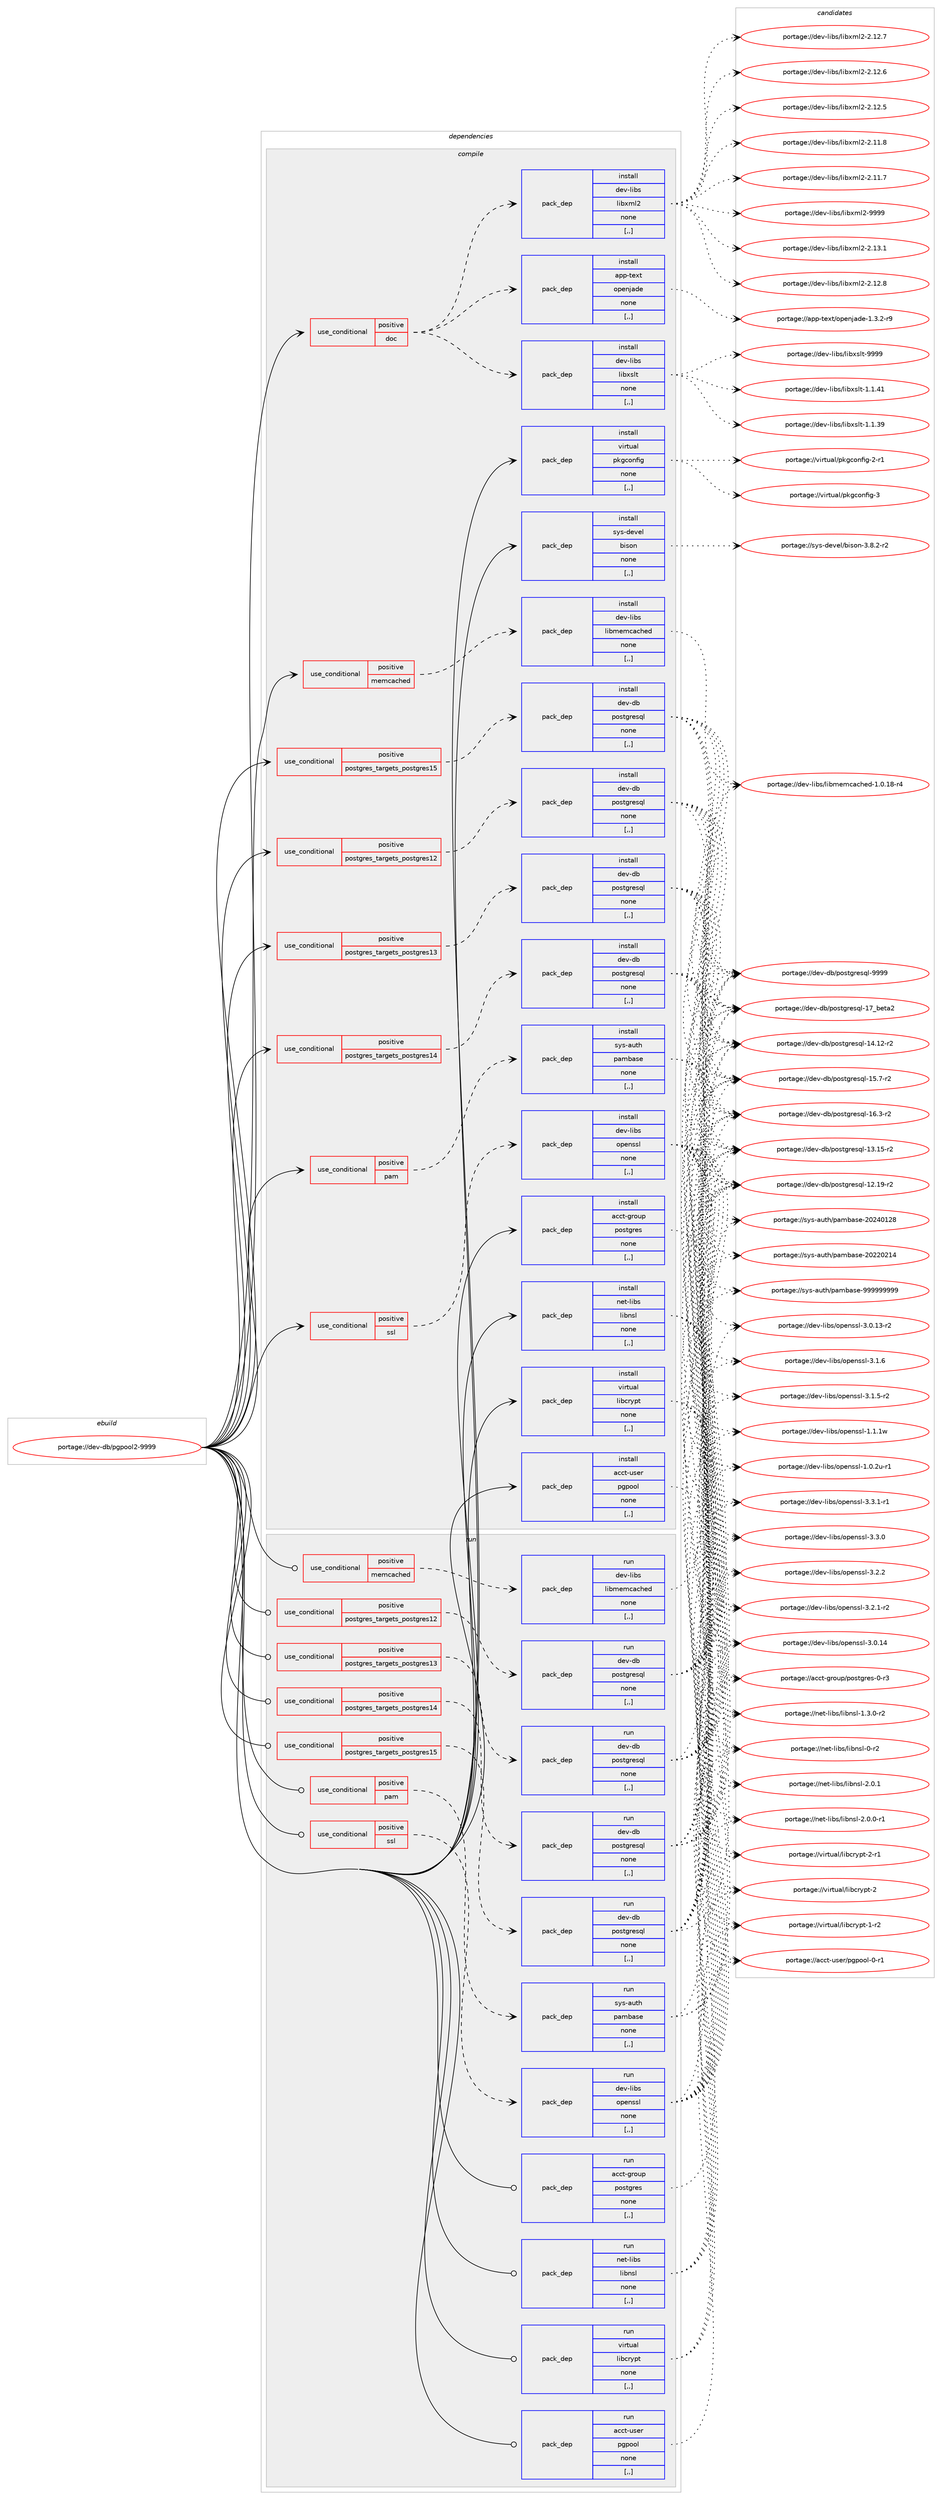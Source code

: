 digraph prolog {

# *************
# Graph options
# *************

newrank=true;
concentrate=true;
compound=true;
graph [rankdir=LR,fontname=Helvetica,fontsize=10,ranksep=1.5];#, ranksep=2.5, nodesep=0.2];
edge  [arrowhead=vee];
node  [fontname=Helvetica,fontsize=10];

# **********
# The ebuild
# **********

subgraph cluster_leftcol {
color=gray;
label=<<i>ebuild</i>>;
id [label="portage://dev-db/pgpool2-9999", color=red, width=4, href="../dev-db/pgpool2-9999.svg"];
}

# ****************
# The dependencies
# ****************

subgraph cluster_midcol {
color=gray;
label=<<i>dependencies</i>>;
subgraph cluster_compile {
fillcolor="#eeeeee";
style=filled;
label=<<i>compile</i>>;
subgraph cond18081 {
dependency69418 [label=<<TABLE BORDER="0" CELLBORDER="1" CELLSPACING="0" CELLPADDING="4"><TR><TD ROWSPAN="3" CELLPADDING="10">use_conditional</TD></TR><TR><TD>positive</TD></TR><TR><TD>doc</TD></TR></TABLE>>, shape=none, color=red];
subgraph pack50389 {
dependency69419 [label=<<TABLE BORDER="0" CELLBORDER="1" CELLSPACING="0" CELLPADDING="4" WIDTH="220"><TR><TD ROWSPAN="6" CELLPADDING="30">pack_dep</TD></TR><TR><TD WIDTH="110">install</TD></TR><TR><TD>app-text</TD></TR><TR><TD>openjade</TD></TR><TR><TD>none</TD></TR><TR><TD>[,,]</TD></TR></TABLE>>, shape=none, color=blue];
}
dependency69418:e -> dependency69419:w [weight=20,style="dashed",arrowhead="vee"];
subgraph pack50390 {
dependency69420 [label=<<TABLE BORDER="0" CELLBORDER="1" CELLSPACING="0" CELLPADDING="4" WIDTH="220"><TR><TD ROWSPAN="6" CELLPADDING="30">pack_dep</TD></TR><TR><TD WIDTH="110">install</TD></TR><TR><TD>dev-libs</TD></TR><TR><TD>libxml2</TD></TR><TR><TD>none</TD></TR><TR><TD>[,,]</TD></TR></TABLE>>, shape=none, color=blue];
}
dependency69418:e -> dependency69420:w [weight=20,style="dashed",arrowhead="vee"];
subgraph pack50391 {
dependency69421 [label=<<TABLE BORDER="0" CELLBORDER="1" CELLSPACING="0" CELLPADDING="4" WIDTH="220"><TR><TD ROWSPAN="6" CELLPADDING="30">pack_dep</TD></TR><TR><TD WIDTH="110">install</TD></TR><TR><TD>dev-libs</TD></TR><TR><TD>libxslt</TD></TR><TR><TD>none</TD></TR><TR><TD>[,,]</TD></TR></TABLE>>, shape=none, color=blue];
}
dependency69418:e -> dependency69421:w [weight=20,style="dashed",arrowhead="vee"];
}
id:e -> dependency69418:w [weight=20,style="solid",arrowhead="vee"];
subgraph cond18082 {
dependency69422 [label=<<TABLE BORDER="0" CELLBORDER="1" CELLSPACING="0" CELLPADDING="4"><TR><TD ROWSPAN="3" CELLPADDING="10">use_conditional</TD></TR><TR><TD>positive</TD></TR><TR><TD>memcached</TD></TR></TABLE>>, shape=none, color=red];
subgraph pack50392 {
dependency69423 [label=<<TABLE BORDER="0" CELLBORDER="1" CELLSPACING="0" CELLPADDING="4" WIDTH="220"><TR><TD ROWSPAN="6" CELLPADDING="30">pack_dep</TD></TR><TR><TD WIDTH="110">install</TD></TR><TR><TD>dev-libs</TD></TR><TR><TD>libmemcached</TD></TR><TR><TD>none</TD></TR><TR><TD>[,,]</TD></TR></TABLE>>, shape=none, color=blue];
}
dependency69422:e -> dependency69423:w [weight=20,style="dashed",arrowhead="vee"];
}
id:e -> dependency69422:w [weight=20,style="solid",arrowhead="vee"];
subgraph cond18083 {
dependency69424 [label=<<TABLE BORDER="0" CELLBORDER="1" CELLSPACING="0" CELLPADDING="4"><TR><TD ROWSPAN="3" CELLPADDING="10">use_conditional</TD></TR><TR><TD>positive</TD></TR><TR><TD>pam</TD></TR></TABLE>>, shape=none, color=red];
subgraph pack50393 {
dependency69425 [label=<<TABLE BORDER="0" CELLBORDER="1" CELLSPACING="0" CELLPADDING="4" WIDTH="220"><TR><TD ROWSPAN="6" CELLPADDING="30">pack_dep</TD></TR><TR><TD WIDTH="110">install</TD></TR><TR><TD>sys-auth</TD></TR><TR><TD>pambase</TD></TR><TR><TD>none</TD></TR><TR><TD>[,,]</TD></TR></TABLE>>, shape=none, color=blue];
}
dependency69424:e -> dependency69425:w [weight=20,style="dashed",arrowhead="vee"];
}
id:e -> dependency69424:w [weight=20,style="solid",arrowhead="vee"];
subgraph cond18084 {
dependency69426 [label=<<TABLE BORDER="0" CELLBORDER="1" CELLSPACING="0" CELLPADDING="4"><TR><TD ROWSPAN="3" CELLPADDING="10">use_conditional</TD></TR><TR><TD>positive</TD></TR><TR><TD>postgres_targets_postgres12</TD></TR></TABLE>>, shape=none, color=red];
subgraph pack50394 {
dependency69427 [label=<<TABLE BORDER="0" CELLBORDER="1" CELLSPACING="0" CELLPADDING="4" WIDTH="220"><TR><TD ROWSPAN="6" CELLPADDING="30">pack_dep</TD></TR><TR><TD WIDTH="110">install</TD></TR><TR><TD>dev-db</TD></TR><TR><TD>postgresql</TD></TR><TR><TD>none</TD></TR><TR><TD>[,,]</TD></TR></TABLE>>, shape=none, color=blue];
}
dependency69426:e -> dependency69427:w [weight=20,style="dashed",arrowhead="vee"];
}
id:e -> dependency69426:w [weight=20,style="solid",arrowhead="vee"];
subgraph cond18085 {
dependency69428 [label=<<TABLE BORDER="0" CELLBORDER="1" CELLSPACING="0" CELLPADDING="4"><TR><TD ROWSPAN="3" CELLPADDING="10">use_conditional</TD></TR><TR><TD>positive</TD></TR><TR><TD>postgres_targets_postgres13</TD></TR></TABLE>>, shape=none, color=red];
subgraph pack50395 {
dependency69429 [label=<<TABLE BORDER="0" CELLBORDER="1" CELLSPACING="0" CELLPADDING="4" WIDTH="220"><TR><TD ROWSPAN="6" CELLPADDING="30">pack_dep</TD></TR><TR><TD WIDTH="110">install</TD></TR><TR><TD>dev-db</TD></TR><TR><TD>postgresql</TD></TR><TR><TD>none</TD></TR><TR><TD>[,,]</TD></TR></TABLE>>, shape=none, color=blue];
}
dependency69428:e -> dependency69429:w [weight=20,style="dashed",arrowhead="vee"];
}
id:e -> dependency69428:w [weight=20,style="solid",arrowhead="vee"];
subgraph cond18086 {
dependency69430 [label=<<TABLE BORDER="0" CELLBORDER="1" CELLSPACING="0" CELLPADDING="4"><TR><TD ROWSPAN="3" CELLPADDING="10">use_conditional</TD></TR><TR><TD>positive</TD></TR><TR><TD>postgres_targets_postgres14</TD></TR></TABLE>>, shape=none, color=red];
subgraph pack50396 {
dependency69431 [label=<<TABLE BORDER="0" CELLBORDER="1" CELLSPACING="0" CELLPADDING="4" WIDTH="220"><TR><TD ROWSPAN="6" CELLPADDING="30">pack_dep</TD></TR><TR><TD WIDTH="110">install</TD></TR><TR><TD>dev-db</TD></TR><TR><TD>postgresql</TD></TR><TR><TD>none</TD></TR><TR><TD>[,,]</TD></TR></TABLE>>, shape=none, color=blue];
}
dependency69430:e -> dependency69431:w [weight=20,style="dashed",arrowhead="vee"];
}
id:e -> dependency69430:w [weight=20,style="solid",arrowhead="vee"];
subgraph cond18087 {
dependency69432 [label=<<TABLE BORDER="0" CELLBORDER="1" CELLSPACING="0" CELLPADDING="4"><TR><TD ROWSPAN="3" CELLPADDING="10">use_conditional</TD></TR><TR><TD>positive</TD></TR><TR><TD>postgres_targets_postgres15</TD></TR></TABLE>>, shape=none, color=red];
subgraph pack50397 {
dependency69433 [label=<<TABLE BORDER="0" CELLBORDER="1" CELLSPACING="0" CELLPADDING="4" WIDTH="220"><TR><TD ROWSPAN="6" CELLPADDING="30">pack_dep</TD></TR><TR><TD WIDTH="110">install</TD></TR><TR><TD>dev-db</TD></TR><TR><TD>postgresql</TD></TR><TR><TD>none</TD></TR><TR><TD>[,,]</TD></TR></TABLE>>, shape=none, color=blue];
}
dependency69432:e -> dependency69433:w [weight=20,style="dashed",arrowhead="vee"];
}
id:e -> dependency69432:w [weight=20,style="solid",arrowhead="vee"];
subgraph cond18088 {
dependency69434 [label=<<TABLE BORDER="0" CELLBORDER="1" CELLSPACING="0" CELLPADDING="4"><TR><TD ROWSPAN="3" CELLPADDING="10">use_conditional</TD></TR><TR><TD>positive</TD></TR><TR><TD>ssl</TD></TR></TABLE>>, shape=none, color=red];
subgraph pack50398 {
dependency69435 [label=<<TABLE BORDER="0" CELLBORDER="1" CELLSPACING="0" CELLPADDING="4" WIDTH="220"><TR><TD ROWSPAN="6" CELLPADDING="30">pack_dep</TD></TR><TR><TD WIDTH="110">install</TD></TR><TR><TD>dev-libs</TD></TR><TR><TD>openssl</TD></TR><TR><TD>none</TD></TR><TR><TD>[,,]</TD></TR></TABLE>>, shape=none, color=blue];
}
dependency69434:e -> dependency69435:w [weight=20,style="dashed",arrowhead="vee"];
}
id:e -> dependency69434:w [weight=20,style="solid",arrowhead="vee"];
subgraph pack50399 {
dependency69436 [label=<<TABLE BORDER="0" CELLBORDER="1" CELLSPACING="0" CELLPADDING="4" WIDTH="220"><TR><TD ROWSPAN="6" CELLPADDING="30">pack_dep</TD></TR><TR><TD WIDTH="110">install</TD></TR><TR><TD>acct-group</TD></TR><TR><TD>postgres</TD></TR><TR><TD>none</TD></TR><TR><TD>[,,]</TD></TR></TABLE>>, shape=none, color=blue];
}
id:e -> dependency69436:w [weight=20,style="solid",arrowhead="vee"];
subgraph pack50400 {
dependency69437 [label=<<TABLE BORDER="0" CELLBORDER="1" CELLSPACING="0" CELLPADDING="4" WIDTH="220"><TR><TD ROWSPAN="6" CELLPADDING="30">pack_dep</TD></TR><TR><TD WIDTH="110">install</TD></TR><TR><TD>acct-user</TD></TR><TR><TD>pgpool</TD></TR><TR><TD>none</TD></TR><TR><TD>[,,]</TD></TR></TABLE>>, shape=none, color=blue];
}
id:e -> dependency69437:w [weight=20,style="solid",arrowhead="vee"];
subgraph pack50401 {
dependency69438 [label=<<TABLE BORDER="0" CELLBORDER="1" CELLSPACING="0" CELLPADDING="4" WIDTH="220"><TR><TD ROWSPAN="6" CELLPADDING="30">pack_dep</TD></TR><TR><TD WIDTH="110">install</TD></TR><TR><TD>net-libs</TD></TR><TR><TD>libnsl</TD></TR><TR><TD>none</TD></TR><TR><TD>[,,]</TD></TR></TABLE>>, shape=none, color=blue];
}
id:e -> dependency69438:w [weight=20,style="solid",arrowhead="vee"];
subgraph pack50402 {
dependency69439 [label=<<TABLE BORDER="0" CELLBORDER="1" CELLSPACING="0" CELLPADDING="4" WIDTH="220"><TR><TD ROWSPAN="6" CELLPADDING="30">pack_dep</TD></TR><TR><TD WIDTH="110">install</TD></TR><TR><TD>sys-devel</TD></TR><TR><TD>bison</TD></TR><TR><TD>none</TD></TR><TR><TD>[,,]</TD></TR></TABLE>>, shape=none, color=blue];
}
id:e -> dependency69439:w [weight=20,style="solid",arrowhead="vee"];
subgraph pack50403 {
dependency69440 [label=<<TABLE BORDER="0" CELLBORDER="1" CELLSPACING="0" CELLPADDING="4" WIDTH="220"><TR><TD ROWSPAN="6" CELLPADDING="30">pack_dep</TD></TR><TR><TD WIDTH="110">install</TD></TR><TR><TD>virtual</TD></TR><TR><TD>libcrypt</TD></TR><TR><TD>none</TD></TR><TR><TD>[,,]</TD></TR></TABLE>>, shape=none, color=blue];
}
id:e -> dependency69440:w [weight=20,style="solid",arrowhead="vee"];
subgraph pack50404 {
dependency69441 [label=<<TABLE BORDER="0" CELLBORDER="1" CELLSPACING="0" CELLPADDING="4" WIDTH="220"><TR><TD ROWSPAN="6" CELLPADDING="30">pack_dep</TD></TR><TR><TD WIDTH="110">install</TD></TR><TR><TD>virtual</TD></TR><TR><TD>pkgconfig</TD></TR><TR><TD>none</TD></TR><TR><TD>[,,]</TD></TR></TABLE>>, shape=none, color=blue];
}
id:e -> dependency69441:w [weight=20,style="solid",arrowhead="vee"];
}
subgraph cluster_compileandrun {
fillcolor="#eeeeee";
style=filled;
label=<<i>compile and run</i>>;
}
subgraph cluster_run {
fillcolor="#eeeeee";
style=filled;
label=<<i>run</i>>;
subgraph cond18089 {
dependency69442 [label=<<TABLE BORDER="0" CELLBORDER="1" CELLSPACING="0" CELLPADDING="4"><TR><TD ROWSPAN="3" CELLPADDING="10">use_conditional</TD></TR><TR><TD>positive</TD></TR><TR><TD>memcached</TD></TR></TABLE>>, shape=none, color=red];
subgraph pack50405 {
dependency69443 [label=<<TABLE BORDER="0" CELLBORDER="1" CELLSPACING="0" CELLPADDING="4" WIDTH="220"><TR><TD ROWSPAN="6" CELLPADDING="30">pack_dep</TD></TR><TR><TD WIDTH="110">run</TD></TR><TR><TD>dev-libs</TD></TR><TR><TD>libmemcached</TD></TR><TR><TD>none</TD></TR><TR><TD>[,,]</TD></TR></TABLE>>, shape=none, color=blue];
}
dependency69442:e -> dependency69443:w [weight=20,style="dashed",arrowhead="vee"];
}
id:e -> dependency69442:w [weight=20,style="solid",arrowhead="odot"];
subgraph cond18090 {
dependency69444 [label=<<TABLE BORDER="0" CELLBORDER="1" CELLSPACING="0" CELLPADDING="4"><TR><TD ROWSPAN="3" CELLPADDING="10">use_conditional</TD></TR><TR><TD>positive</TD></TR><TR><TD>pam</TD></TR></TABLE>>, shape=none, color=red];
subgraph pack50406 {
dependency69445 [label=<<TABLE BORDER="0" CELLBORDER="1" CELLSPACING="0" CELLPADDING="4" WIDTH="220"><TR><TD ROWSPAN="6" CELLPADDING="30">pack_dep</TD></TR><TR><TD WIDTH="110">run</TD></TR><TR><TD>sys-auth</TD></TR><TR><TD>pambase</TD></TR><TR><TD>none</TD></TR><TR><TD>[,,]</TD></TR></TABLE>>, shape=none, color=blue];
}
dependency69444:e -> dependency69445:w [weight=20,style="dashed",arrowhead="vee"];
}
id:e -> dependency69444:w [weight=20,style="solid",arrowhead="odot"];
subgraph cond18091 {
dependency69446 [label=<<TABLE BORDER="0" CELLBORDER="1" CELLSPACING="0" CELLPADDING="4"><TR><TD ROWSPAN="3" CELLPADDING="10">use_conditional</TD></TR><TR><TD>positive</TD></TR><TR><TD>postgres_targets_postgres12</TD></TR></TABLE>>, shape=none, color=red];
subgraph pack50407 {
dependency69447 [label=<<TABLE BORDER="0" CELLBORDER="1" CELLSPACING="0" CELLPADDING="4" WIDTH="220"><TR><TD ROWSPAN="6" CELLPADDING="30">pack_dep</TD></TR><TR><TD WIDTH="110">run</TD></TR><TR><TD>dev-db</TD></TR><TR><TD>postgresql</TD></TR><TR><TD>none</TD></TR><TR><TD>[,,]</TD></TR></TABLE>>, shape=none, color=blue];
}
dependency69446:e -> dependency69447:w [weight=20,style="dashed",arrowhead="vee"];
}
id:e -> dependency69446:w [weight=20,style="solid",arrowhead="odot"];
subgraph cond18092 {
dependency69448 [label=<<TABLE BORDER="0" CELLBORDER="1" CELLSPACING="0" CELLPADDING="4"><TR><TD ROWSPAN="3" CELLPADDING="10">use_conditional</TD></TR><TR><TD>positive</TD></TR><TR><TD>postgres_targets_postgres13</TD></TR></TABLE>>, shape=none, color=red];
subgraph pack50408 {
dependency69449 [label=<<TABLE BORDER="0" CELLBORDER="1" CELLSPACING="0" CELLPADDING="4" WIDTH="220"><TR><TD ROWSPAN="6" CELLPADDING="30">pack_dep</TD></TR><TR><TD WIDTH="110">run</TD></TR><TR><TD>dev-db</TD></TR><TR><TD>postgresql</TD></TR><TR><TD>none</TD></TR><TR><TD>[,,]</TD></TR></TABLE>>, shape=none, color=blue];
}
dependency69448:e -> dependency69449:w [weight=20,style="dashed",arrowhead="vee"];
}
id:e -> dependency69448:w [weight=20,style="solid",arrowhead="odot"];
subgraph cond18093 {
dependency69450 [label=<<TABLE BORDER="0" CELLBORDER="1" CELLSPACING="0" CELLPADDING="4"><TR><TD ROWSPAN="3" CELLPADDING="10">use_conditional</TD></TR><TR><TD>positive</TD></TR><TR><TD>postgres_targets_postgres14</TD></TR></TABLE>>, shape=none, color=red];
subgraph pack50409 {
dependency69451 [label=<<TABLE BORDER="0" CELLBORDER="1" CELLSPACING="0" CELLPADDING="4" WIDTH="220"><TR><TD ROWSPAN="6" CELLPADDING="30">pack_dep</TD></TR><TR><TD WIDTH="110">run</TD></TR><TR><TD>dev-db</TD></TR><TR><TD>postgresql</TD></TR><TR><TD>none</TD></TR><TR><TD>[,,]</TD></TR></TABLE>>, shape=none, color=blue];
}
dependency69450:e -> dependency69451:w [weight=20,style="dashed",arrowhead="vee"];
}
id:e -> dependency69450:w [weight=20,style="solid",arrowhead="odot"];
subgraph cond18094 {
dependency69452 [label=<<TABLE BORDER="0" CELLBORDER="1" CELLSPACING="0" CELLPADDING="4"><TR><TD ROWSPAN="3" CELLPADDING="10">use_conditional</TD></TR><TR><TD>positive</TD></TR><TR><TD>postgres_targets_postgres15</TD></TR></TABLE>>, shape=none, color=red];
subgraph pack50410 {
dependency69453 [label=<<TABLE BORDER="0" CELLBORDER="1" CELLSPACING="0" CELLPADDING="4" WIDTH="220"><TR><TD ROWSPAN="6" CELLPADDING="30">pack_dep</TD></TR><TR><TD WIDTH="110">run</TD></TR><TR><TD>dev-db</TD></TR><TR><TD>postgresql</TD></TR><TR><TD>none</TD></TR><TR><TD>[,,]</TD></TR></TABLE>>, shape=none, color=blue];
}
dependency69452:e -> dependency69453:w [weight=20,style="dashed",arrowhead="vee"];
}
id:e -> dependency69452:w [weight=20,style="solid",arrowhead="odot"];
subgraph cond18095 {
dependency69454 [label=<<TABLE BORDER="0" CELLBORDER="1" CELLSPACING="0" CELLPADDING="4"><TR><TD ROWSPAN="3" CELLPADDING="10">use_conditional</TD></TR><TR><TD>positive</TD></TR><TR><TD>ssl</TD></TR></TABLE>>, shape=none, color=red];
subgraph pack50411 {
dependency69455 [label=<<TABLE BORDER="0" CELLBORDER="1" CELLSPACING="0" CELLPADDING="4" WIDTH="220"><TR><TD ROWSPAN="6" CELLPADDING="30">pack_dep</TD></TR><TR><TD WIDTH="110">run</TD></TR><TR><TD>dev-libs</TD></TR><TR><TD>openssl</TD></TR><TR><TD>none</TD></TR><TR><TD>[,,]</TD></TR></TABLE>>, shape=none, color=blue];
}
dependency69454:e -> dependency69455:w [weight=20,style="dashed",arrowhead="vee"];
}
id:e -> dependency69454:w [weight=20,style="solid",arrowhead="odot"];
subgraph pack50412 {
dependency69456 [label=<<TABLE BORDER="0" CELLBORDER="1" CELLSPACING="0" CELLPADDING="4" WIDTH="220"><TR><TD ROWSPAN="6" CELLPADDING="30">pack_dep</TD></TR><TR><TD WIDTH="110">run</TD></TR><TR><TD>acct-group</TD></TR><TR><TD>postgres</TD></TR><TR><TD>none</TD></TR><TR><TD>[,,]</TD></TR></TABLE>>, shape=none, color=blue];
}
id:e -> dependency69456:w [weight=20,style="solid",arrowhead="odot"];
subgraph pack50413 {
dependency69457 [label=<<TABLE BORDER="0" CELLBORDER="1" CELLSPACING="0" CELLPADDING="4" WIDTH="220"><TR><TD ROWSPAN="6" CELLPADDING="30">pack_dep</TD></TR><TR><TD WIDTH="110">run</TD></TR><TR><TD>acct-user</TD></TR><TR><TD>pgpool</TD></TR><TR><TD>none</TD></TR><TR><TD>[,,]</TD></TR></TABLE>>, shape=none, color=blue];
}
id:e -> dependency69457:w [weight=20,style="solid",arrowhead="odot"];
subgraph pack50414 {
dependency69458 [label=<<TABLE BORDER="0" CELLBORDER="1" CELLSPACING="0" CELLPADDING="4" WIDTH="220"><TR><TD ROWSPAN="6" CELLPADDING="30">pack_dep</TD></TR><TR><TD WIDTH="110">run</TD></TR><TR><TD>net-libs</TD></TR><TR><TD>libnsl</TD></TR><TR><TD>none</TD></TR><TR><TD>[,,]</TD></TR></TABLE>>, shape=none, color=blue];
}
id:e -> dependency69458:w [weight=20,style="solid",arrowhead="odot"];
subgraph pack50415 {
dependency69459 [label=<<TABLE BORDER="0" CELLBORDER="1" CELLSPACING="0" CELLPADDING="4" WIDTH="220"><TR><TD ROWSPAN="6" CELLPADDING="30">pack_dep</TD></TR><TR><TD WIDTH="110">run</TD></TR><TR><TD>virtual</TD></TR><TR><TD>libcrypt</TD></TR><TR><TD>none</TD></TR><TR><TD>[,,]</TD></TR></TABLE>>, shape=none, color=blue];
}
id:e -> dependency69459:w [weight=20,style="solid",arrowhead="odot"];
}
}

# **************
# The candidates
# **************

subgraph cluster_choices {
rank=same;
color=gray;
label=<<i>candidates</i>>;

subgraph choice50389 {
color=black;
nodesep=1;
choice971121124511610112011647111112101110106971001014549465146504511457 [label="portage://app-text/openjade-1.3.2-r9", color=red, width=4,href="../app-text/openjade-1.3.2-r9.svg"];
dependency69419:e -> choice971121124511610112011647111112101110106971001014549465146504511457:w [style=dotted,weight="100"];
}
subgraph choice50390 {
color=black;
nodesep=1;
choice10010111845108105981154710810598120109108504557575757 [label="portage://dev-libs/libxml2-9999", color=red, width=4,href="../dev-libs/libxml2-9999.svg"];
choice100101118451081059811547108105981201091085045504649514649 [label="portage://dev-libs/libxml2-2.13.1", color=red, width=4,href="../dev-libs/libxml2-2.13.1.svg"];
choice100101118451081059811547108105981201091085045504649504656 [label="portage://dev-libs/libxml2-2.12.8", color=red, width=4,href="../dev-libs/libxml2-2.12.8.svg"];
choice100101118451081059811547108105981201091085045504649504655 [label="portage://dev-libs/libxml2-2.12.7", color=red, width=4,href="../dev-libs/libxml2-2.12.7.svg"];
choice100101118451081059811547108105981201091085045504649504654 [label="portage://dev-libs/libxml2-2.12.6", color=red, width=4,href="../dev-libs/libxml2-2.12.6.svg"];
choice100101118451081059811547108105981201091085045504649504653 [label="portage://dev-libs/libxml2-2.12.5", color=red, width=4,href="../dev-libs/libxml2-2.12.5.svg"];
choice100101118451081059811547108105981201091085045504649494656 [label="portage://dev-libs/libxml2-2.11.8", color=red, width=4,href="../dev-libs/libxml2-2.11.8.svg"];
choice100101118451081059811547108105981201091085045504649494655 [label="portage://dev-libs/libxml2-2.11.7", color=red, width=4,href="../dev-libs/libxml2-2.11.7.svg"];
dependency69420:e -> choice10010111845108105981154710810598120109108504557575757:w [style=dotted,weight="100"];
dependency69420:e -> choice100101118451081059811547108105981201091085045504649514649:w [style=dotted,weight="100"];
dependency69420:e -> choice100101118451081059811547108105981201091085045504649504656:w [style=dotted,weight="100"];
dependency69420:e -> choice100101118451081059811547108105981201091085045504649504655:w [style=dotted,weight="100"];
dependency69420:e -> choice100101118451081059811547108105981201091085045504649504654:w [style=dotted,weight="100"];
dependency69420:e -> choice100101118451081059811547108105981201091085045504649504653:w [style=dotted,weight="100"];
dependency69420:e -> choice100101118451081059811547108105981201091085045504649494656:w [style=dotted,weight="100"];
dependency69420:e -> choice100101118451081059811547108105981201091085045504649494655:w [style=dotted,weight="100"];
}
subgraph choice50391 {
color=black;
nodesep=1;
choice100101118451081059811547108105981201151081164557575757 [label="portage://dev-libs/libxslt-9999", color=red, width=4,href="../dev-libs/libxslt-9999.svg"];
choice1001011184510810598115471081059812011510811645494649465249 [label="portage://dev-libs/libxslt-1.1.41", color=red, width=4,href="../dev-libs/libxslt-1.1.41.svg"];
choice1001011184510810598115471081059812011510811645494649465157 [label="portage://dev-libs/libxslt-1.1.39", color=red, width=4,href="../dev-libs/libxslt-1.1.39.svg"];
dependency69421:e -> choice100101118451081059811547108105981201151081164557575757:w [style=dotted,weight="100"];
dependency69421:e -> choice1001011184510810598115471081059812011510811645494649465249:w [style=dotted,weight="100"];
dependency69421:e -> choice1001011184510810598115471081059812011510811645494649465157:w [style=dotted,weight="100"];
}
subgraph choice50392 {
color=black;
nodesep=1;
choice10010111845108105981154710810598109101109999799104101100454946484649564511452 [label="portage://dev-libs/libmemcached-1.0.18-r4", color=red, width=4,href="../dev-libs/libmemcached-1.0.18-r4.svg"];
dependency69423:e -> choice10010111845108105981154710810598109101109999799104101100454946484649564511452:w [style=dotted,weight="100"];
}
subgraph choice50393 {
color=black;
nodesep=1;
choice11512111545971171161044711297109989711510145575757575757575757 [label="portage://sys-auth/pambase-999999999", color=red, width=4,href="../sys-auth/pambase-999999999.svg"];
choice115121115459711711610447112971099897115101455048505248495056 [label="portage://sys-auth/pambase-20240128", color=red, width=4,href="../sys-auth/pambase-20240128.svg"];
choice115121115459711711610447112971099897115101455048505048504952 [label="portage://sys-auth/pambase-20220214", color=red, width=4,href="../sys-auth/pambase-20220214.svg"];
dependency69425:e -> choice11512111545971171161044711297109989711510145575757575757575757:w [style=dotted,weight="100"];
dependency69425:e -> choice115121115459711711610447112971099897115101455048505248495056:w [style=dotted,weight="100"];
dependency69425:e -> choice115121115459711711610447112971099897115101455048505048504952:w [style=dotted,weight="100"];
}
subgraph choice50394 {
color=black;
nodesep=1;
choice1001011184510098471121111151161031141011151131084557575757 [label="portage://dev-db/postgresql-9999", color=red, width=4,href="../dev-db/postgresql-9999.svg"];
choice10010111845100984711211111511610311410111511310845495595981011169750 [label="portage://dev-db/postgresql-17_beta2", color=red, width=4,href="../dev-db/postgresql-17_beta2.svg"];
choice10010111845100984711211111511610311410111511310845495446514511450 [label="portage://dev-db/postgresql-16.3-r2", color=red, width=4,href="../dev-db/postgresql-16.3-r2.svg"];
choice10010111845100984711211111511610311410111511310845495346554511450 [label="portage://dev-db/postgresql-15.7-r2", color=red, width=4,href="../dev-db/postgresql-15.7-r2.svg"];
choice1001011184510098471121111151161031141011151131084549524649504511450 [label="portage://dev-db/postgresql-14.12-r2", color=red, width=4,href="../dev-db/postgresql-14.12-r2.svg"];
choice1001011184510098471121111151161031141011151131084549514649534511450 [label="portage://dev-db/postgresql-13.15-r2", color=red, width=4,href="../dev-db/postgresql-13.15-r2.svg"];
choice1001011184510098471121111151161031141011151131084549504649574511450 [label="portage://dev-db/postgresql-12.19-r2", color=red, width=4,href="../dev-db/postgresql-12.19-r2.svg"];
dependency69427:e -> choice1001011184510098471121111151161031141011151131084557575757:w [style=dotted,weight="100"];
dependency69427:e -> choice10010111845100984711211111511610311410111511310845495595981011169750:w [style=dotted,weight="100"];
dependency69427:e -> choice10010111845100984711211111511610311410111511310845495446514511450:w [style=dotted,weight="100"];
dependency69427:e -> choice10010111845100984711211111511610311410111511310845495346554511450:w [style=dotted,weight="100"];
dependency69427:e -> choice1001011184510098471121111151161031141011151131084549524649504511450:w [style=dotted,weight="100"];
dependency69427:e -> choice1001011184510098471121111151161031141011151131084549514649534511450:w [style=dotted,weight="100"];
dependency69427:e -> choice1001011184510098471121111151161031141011151131084549504649574511450:w [style=dotted,weight="100"];
}
subgraph choice50395 {
color=black;
nodesep=1;
choice1001011184510098471121111151161031141011151131084557575757 [label="portage://dev-db/postgresql-9999", color=red, width=4,href="../dev-db/postgresql-9999.svg"];
choice10010111845100984711211111511610311410111511310845495595981011169750 [label="portage://dev-db/postgresql-17_beta2", color=red, width=4,href="../dev-db/postgresql-17_beta2.svg"];
choice10010111845100984711211111511610311410111511310845495446514511450 [label="portage://dev-db/postgresql-16.3-r2", color=red, width=4,href="../dev-db/postgresql-16.3-r2.svg"];
choice10010111845100984711211111511610311410111511310845495346554511450 [label="portage://dev-db/postgresql-15.7-r2", color=red, width=4,href="../dev-db/postgresql-15.7-r2.svg"];
choice1001011184510098471121111151161031141011151131084549524649504511450 [label="portage://dev-db/postgresql-14.12-r2", color=red, width=4,href="../dev-db/postgresql-14.12-r2.svg"];
choice1001011184510098471121111151161031141011151131084549514649534511450 [label="portage://dev-db/postgresql-13.15-r2", color=red, width=4,href="../dev-db/postgresql-13.15-r2.svg"];
choice1001011184510098471121111151161031141011151131084549504649574511450 [label="portage://dev-db/postgresql-12.19-r2", color=red, width=4,href="../dev-db/postgresql-12.19-r2.svg"];
dependency69429:e -> choice1001011184510098471121111151161031141011151131084557575757:w [style=dotted,weight="100"];
dependency69429:e -> choice10010111845100984711211111511610311410111511310845495595981011169750:w [style=dotted,weight="100"];
dependency69429:e -> choice10010111845100984711211111511610311410111511310845495446514511450:w [style=dotted,weight="100"];
dependency69429:e -> choice10010111845100984711211111511610311410111511310845495346554511450:w [style=dotted,weight="100"];
dependency69429:e -> choice1001011184510098471121111151161031141011151131084549524649504511450:w [style=dotted,weight="100"];
dependency69429:e -> choice1001011184510098471121111151161031141011151131084549514649534511450:w [style=dotted,weight="100"];
dependency69429:e -> choice1001011184510098471121111151161031141011151131084549504649574511450:w [style=dotted,weight="100"];
}
subgraph choice50396 {
color=black;
nodesep=1;
choice1001011184510098471121111151161031141011151131084557575757 [label="portage://dev-db/postgresql-9999", color=red, width=4,href="../dev-db/postgresql-9999.svg"];
choice10010111845100984711211111511610311410111511310845495595981011169750 [label="portage://dev-db/postgresql-17_beta2", color=red, width=4,href="../dev-db/postgresql-17_beta2.svg"];
choice10010111845100984711211111511610311410111511310845495446514511450 [label="portage://dev-db/postgresql-16.3-r2", color=red, width=4,href="../dev-db/postgresql-16.3-r2.svg"];
choice10010111845100984711211111511610311410111511310845495346554511450 [label="portage://dev-db/postgresql-15.7-r2", color=red, width=4,href="../dev-db/postgresql-15.7-r2.svg"];
choice1001011184510098471121111151161031141011151131084549524649504511450 [label="portage://dev-db/postgresql-14.12-r2", color=red, width=4,href="../dev-db/postgresql-14.12-r2.svg"];
choice1001011184510098471121111151161031141011151131084549514649534511450 [label="portage://dev-db/postgresql-13.15-r2", color=red, width=4,href="../dev-db/postgresql-13.15-r2.svg"];
choice1001011184510098471121111151161031141011151131084549504649574511450 [label="portage://dev-db/postgresql-12.19-r2", color=red, width=4,href="../dev-db/postgresql-12.19-r2.svg"];
dependency69431:e -> choice1001011184510098471121111151161031141011151131084557575757:w [style=dotted,weight="100"];
dependency69431:e -> choice10010111845100984711211111511610311410111511310845495595981011169750:w [style=dotted,weight="100"];
dependency69431:e -> choice10010111845100984711211111511610311410111511310845495446514511450:w [style=dotted,weight="100"];
dependency69431:e -> choice10010111845100984711211111511610311410111511310845495346554511450:w [style=dotted,weight="100"];
dependency69431:e -> choice1001011184510098471121111151161031141011151131084549524649504511450:w [style=dotted,weight="100"];
dependency69431:e -> choice1001011184510098471121111151161031141011151131084549514649534511450:w [style=dotted,weight="100"];
dependency69431:e -> choice1001011184510098471121111151161031141011151131084549504649574511450:w [style=dotted,weight="100"];
}
subgraph choice50397 {
color=black;
nodesep=1;
choice1001011184510098471121111151161031141011151131084557575757 [label="portage://dev-db/postgresql-9999", color=red, width=4,href="../dev-db/postgresql-9999.svg"];
choice10010111845100984711211111511610311410111511310845495595981011169750 [label="portage://dev-db/postgresql-17_beta2", color=red, width=4,href="../dev-db/postgresql-17_beta2.svg"];
choice10010111845100984711211111511610311410111511310845495446514511450 [label="portage://dev-db/postgresql-16.3-r2", color=red, width=4,href="../dev-db/postgresql-16.3-r2.svg"];
choice10010111845100984711211111511610311410111511310845495346554511450 [label="portage://dev-db/postgresql-15.7-r2", color=red, width=4,href="../dev-db/postgresql-15.7-r2.svg"];
choice1001011184510098471121111151161031141011151131084549524649504511450 [label="portage://dev-db/postgresql-14.12-r2", color=red, width=4,href="../dev-db/postgresql-14.12-r2.svg"];
choice1001011184510098471121111151161031141011151131084549514649534511450 [label="portage://dev-db/postgresql-13.15-r2", color=red, width=4,href="../dev-db/postgresql-13.15-r2.svg"];
choice1001011184510098471121111151161031141011151131084549504649574511450 [label="portage://dev-db/postgresql-12.19-r2", color=red, width=4,href="../dev-db/postgresql-12.19-r2.svg"];
dependency69433:e -> choice1001011184510098471121111151161031141011151131084557575757:w [style=dotted,weight="100"];
dependency69433:e -> choice10010111845100984711211111511610311410111511310845495595981011169750:w [style=dotted,weight="100"];
dependency69433:e -> choice10010111845100984711211111511610311410111511310845495446514511450:w [style=dotted,weight="100"];
dependency69433:e -> choice10010111845100984711211111511610311410111511310845495346554511450:w [style=dotted,weight="100"];
dependency69433:e -> choice1001011184510098471121111151161031141011151131084549524649504511450:w [style=dotted,weight="100"];
dependency69433:e -> choice1001011184510098471121111151161031141011151131084549514649534511450:w [style=dotted,weight="100"];
dependency69433:e -> choice1001011184510098471121111151161031141011151131084549504649574511450:w [style=dotted,weight="100"];
}
subgraph choice50398 {
color=black;
nodesep=1;
choice1001011184510810598115471111121011101151151084551465146494511449 [label="portage://dev-libs/openssl-3.3.1-r1", color=red, width=4,href="../dev-libs/openssl-3.3.1-r1.svg"];
choice100101118451081059811547111112101110115115108455146514648 [label="portage://dev-libs/openssl-3.3.0", color=red, width=4,href="../dev-libs/openssl-3.3.0.svg"];
choice100101118451081059811547111112101110115115108455146504650 [label="portage://dev-libs/openssl-3.2.2", color=red, width=4,href="../dev-libs/openssl-3.2.2.svg"];
choice1001011184510810598115471111121011101151151084551465046494511450 [label="portage://dev-libs/openssl-3.2.1-r2", color=red, width=4,href="../dev-libs/openssl-3.2.1-r2.svg"];
choice100101118451081059811547111112101110115115108455146494654 [label="portage://dev-libs/openssl-3.1.6", color=red, width=4,href="../dev-libs/openssl-3.1.6.svg"];
choice1001011184510810598115471111121011101151151084551464946534511450 [label="portage://dev-libs/openssl-3.1.5-r2", color=red, width=4,href="../dev-libs/openssl-3.1.5-r2.svg"];
choice10010111845108105981154711111210111011511510845514648464952 [label="portage://dev-libs/openssl-3.0.14", color=red, width=4,href="../dev-libs/openssl-3.0.14.svg"];
choice100101118451081059811547111112101110115115108455146484649514511450 [label="portage://dev-libs/openssl-3.0.13-r2", color=red, width=4,href="../dev-libs/openssl-3.0.13-r2.svg"];
choice100101118451081059811547111112101110115115108454946494649119 [label="portage://dev-libs/openssl-1.1.1w", color=red, width=4,href="../dev-libs/openssl-1.1.1w.svg"];
choice1001011184510810598115471111121011101151151084549464846501174511449 [label="portage://dev-libs/openssl-1.0.2u-r1", color=red, width=4,href="../dev-libs/openssl-1.0.2u-r1.svg"];
dependency69435:e -> choice1001011184510810598115471111121011101151151084551465146494511449:w [style=dotted,weight="100"];
dependency69435:e -> choice100101118451081059811547111112101110115115108455146514648:w [style=dotted,weight="100"];
dependency69435:e -> choice100101118451081059811547111112101110115115108455146504650:w [style=dotted,weight="100"];
dependency69435:e -> choice1001011184510810598115471111121011101151151084551465046494511450:w [style=dotted,weight="100"];
dependency69435:e -> choice100101118451081059811547111112101110115115108455146494654:w [style=dotted,weight="100"];
dependency69435:e -> choice1001011184510810598115471111121011101151151084551464946534511450:w [style=dotted,weight="100"];
dependency69435:e -> choice10010111845108105981154711111210111011511510845514648464952:w [style=dotted,weight="100"];
dependency69435:e -> choice100101118451081059811547111112101110115115108455146484649514511450:w [style=dotted,weight="100"];
dependency69435:e -> choice100101118451081059811547111112101110115115108454946494649119:w [style=dotted,weight="100"];
dependency69435:e -> choice1001011184510810598115471111121011101151151084549464846501174511449:w [style=dotted,weight="100"];
}
subgraph choice50399 {
color=black;
nodesep=1;
choice979999116451031141111171124711211111511610311410111545484511451 [label="portage://acct-group/postgres-0-r3", color=red, width=4,href="../acct-group/postgres-0-r3.svg"];
dependency69436:e -> choice979999116451031141111171124711211111511610311410111545484511451:w [style=dotted,weight="100"];
}
subgraph choice50400 {
color=black;
nodesep=1;
choice979999116451171151011144711210311211111110845484511449 [label="portage://acct-user/pgpool-0-r1", color=red, width=4,href="../acct-user/pgpool-0-r1.svg"];
dependency69437:e -> choice979999116451171151011144711210311211111110845484511449:w [style=dotted,weight="100"];
}
subgraph choice50401 {
color=black;
nodesep=1;
choice11010111645108105981154710810598110115108455046484649 [label="portage://net-libs/libnsl-2.0.1", color=red, width=4,href="../net-libs/libnsl-2.0.1.svg"];
choice110101116451081059811547108105981101151084550464846484511449 [label="portage://net-libs/libnsl-2.0.0-r1", color=red, width=4,href="../net-libs/libnsl-2.0.0-r1.svg"];
choice110101116451081059811547108105981101151084549465146484511450 [label="portage://net-libs/libnsl-1.3.0-r2", color=red, width=4,href="../net-libs/libnsl-1.3.0-r2.svg"];
choice1101011164510810598115471081059811011510845484511450 [label="portage://net-libs/libnsl-0-r2", color=red, width=4,href="../net-libs/libnsl-0-r2.svg"];
dependency69438:e -> choice11010111645108105981154710810598110115108455046484649:w [style=dotted,weight="100"];
dependency69438:e -> choice110101116451081059811547108105981101151084550464846484511449:w [style=dotted,weight="100"];
dependency69438:e -> choice110101116451081059811547108105981101151084549465146484511450:w [style=dotted,weight="100"];
dependency69438:e -> choice1101011164510810598115471081059811011510845484511450:w [style=dotted,weight="100"];
}
subgraph choice50402 {
color=black;
nodesep=1;
choice1151211154510010111810110847981051151111104551465646504511450 [label="portage://sys-devel/bison-3.8.2-r2", color=red, width=4,href="../sys-devel/bison-3.8.2-r2.svg"];
dependency69439:e -> choice1151211154510010111810110847981051151111104551465646504511450:w [style=dotted,weight="100"];
}
subgraph choice50403 {
color=black;
nodesep=1;
choice1181051141161179710847108105989911412111211645504511449 [label="portage://virtual/libcrypt-2-r1", color=red, width=4,href="../virtual/libcrypt-2-r1.svg"];
choice118105114116117971084710810598991141211121164550 [label="portage://virtual/libcrypt-2", color=red, width=4,href="../virtual/libcrypt-2.svg"];
choice1181051141161179710847108105989911412111211645494511450 [label="portage://virtual/libcrypt-1-r2", color=red, width=4,href="../virtual/libcrypt-1-r2.svg"];
dependency69440:e -> choice1181051141161179710847108105989911412111211645504511449:w [style=dotted,weight="100"];
dependency69440:e -> choice118105114116117971084710810598991141211121164550:w [style=dotted,weight="100"];
dependency69440:e -> choice1181051141161179710847108105989911412111211645494511450:w [style=dotted,weight="100"];
}
subgraph choice50404 {
color=black;
nodesep=1;
choice1181051141161179710847112107103991111101021051034551 [label="portage://virtual/pkgconfig-3", color=red, width=4,href="../virtual/pkgconfig-3.svg"];
choice11810511411611797108471121071039911111010210510345504511449 [label="portage://virtual/pkgconfig-2-r1", color=red, width=4,href="../virtual/pkgconfig-2-r1.svg"];
dependency69441:e -> choice1181051141161179710847112107103991111101021051034551:w [style=dotted,weight="100"];
dependency69441:e -> choice11810511411611797108471121071039911111010210510345504511449:w [style=dotted,weight="100"];
}
subgraph choice50405 {
color=black;
nodesep=1;
choice10010111845108105981154710810598109101109999799104101100454946484649564511452 [label="portage://dev-libs/libmemcached-1.0.18-r4", color=red, width=4,href="../dev-libs/libmemcached-1.0.18-r4.svg"];
dependency69443:e -> choice10010111845108105981154710810598109101109999799104101100454946484649564511452:w [style=dotted,weight="100"];
}
subgraph choice50406 {
color=black;
nodesep=1;
choice11512111545971171161044711297109989711510145575757575757575757 [label="portage://sys-auth/pambase-999999999", color=red, width=4,href="../sys-auth/pambase-999999999.svg"];
choice115121115459711711610447112971099897115101455048505248495056 [label="portage://sys-auth/pambase-20240128", color=red, width=4,href="../sys-auth/pambase-20240128.svg"];
choice115121115459711711610447112971099897115101455048505048504952 [label="portage://sys-auth/pambase-20220214", color=red, width=4,href="../sys-auth/pambase-20220214.svg"];
dependency69445:e -> choice11512111545971171161044711297109989711510145575757575757575757:w [style=dotted,weight="100"];
dependency69445:e -> choice115121115459711711610447112971099897115101455048505248495056:w [style=dotted,weight="100"];
dependency69445:e -> choice115121115459711711610447112971099897115101455048505048504952:w [style=dotted,weight="100"];
}
subgraph choice50407 {
color=black;
nodesep=1;
choice1001011184510098471121111151161031141011151131084557575757 [label="portage://dev-db/postgresql-9999", color=red, width=4,href="../dev-db/postgresql-9999.svg"];
choice10010111845100984711211111511610311410111511310845495595981011169750 [label="portage://dev-db/postgresql-17_beta2", color=red, width=4,href="../dev-db/postgresql-17_beta2.svg"];
choice10010111845100984711211111511610311410111511310845495446514511450 [label="portage://dev-db/postgresql-16.3-r2", color=red, width=4,href="../dev-db/postgresql-16.3-r2.svg"];
choice10010111845100984711211111511610311410111511310845495346554511450 [label="portage://dev-db/postgresql-15.7-r2", color=red, width=4,href="../dev-db/postgresql-15.7-r2.svg"];
choice1001011184510098471121111151161031141011151131084549524649504511450 [label="portage://dev-db/postgresql-14.12-r2", color=red, width=4,href="../dev-db/postgresql-14.12-r2.svg"];
choice1001011184510098471121111151161031141011151131084549514649534511450 [label="portage://dev-db/postgresql-13.15-r2", color=red, width=4,href="../dev-db/postgresql-13.15-r2.svg"];
choice1001011184510098471121111151161031141011151131084549504649574511450 [label="portage://dev-db/postgresql-12.19-r2", color=red, width=4,href="../dev-db/postgresql-12.19-r2.svg"];
dependency69447:e -> choice1001011184510098471121111151161031141011151131084557575757:w [style=dotted,weight="100"];
dependency69447:e -> choice10010111845100984711211111511610311410111511310845495595981011169750:w [style=dotted,weight="100"];
dependency69447:e -> choice10010111845100984711211111511610311410111511310845495446514511450:w [style=dotted,weight="100"];
dependency69447:e -> choice10010111845100984711211111511610311410111511310845495346554511450:w [style=dotted,weight="100"];
dependency69447:e -> choice1001011184510098471121111151161031141011151131084549524649504511450:w [style=dotted,weight="100"];
dependency69447:e -> choice1001011184510098471121111151161031141011151131084549514649534511450:w [style=dotted,weight="100"];
dependency69447:e -> choice1001011184510098471121111151161031141011151131084549504649574511450:w [style=dotted,weight="100"];
}
subgraph choice50408 {
color=black;
nodesep=1;
choice1001011184510098471121111151161031141011151131084557575757 [label="portage://dev-db/postgresql-9999", color=red, width=4,href="../dev-db/postgresql-9999.svg"];
choice10010111845100984711211111511610311410111511310845495595981011169750 [label="portage://dev-db/postgresql-17_beta2", color=red, width=4,href="../dev-db/postgresql-17_beta2.svg"];
choice10010111845100984711211111511610311410111511310845495446514511450 [label="portage://dev-db/postgresql-16.3-r2", color=red, width=4,href="../dev-db/postgresql-16.3-r2.svg"];
choice10010111845100984711211111511610311410111511310845495346554511450 [label="portage://dev-db/postgresql-15.7-r2", color=red, width=4,href="../dev-db/postgresql-15.7-r2.svg"];
choice1001011184510098471121111151161031141011151131084549524649504511450 [label="portage://dev-db/postgresql-14.12-r2", color=red, width=4,href="../dev-db/postgresql-14.12-r2.svg"];
choice1001011184510098471121111151161031141011151131084549514649534511450 [label="portage://dev-db/postgresql-13.15-r2", color=red, width=4,href="../dev-db/postgresql-13.15-r2.svg"];
choice1001011184510098471121111151161031141011151131084549504649574511450 [label="portage://dev-db/postgresql-12.19-r2", color=red, width=4,href="../dev-db/postgresql-12.19-r2.svg"];
dependency69449:e -> choice1001011184510098471121111151161031141011151131084557575757:w [style=dotted,weight="100"];
dependency69449:e -> choice10010111845100984711211111511610311410111511310845495595981011169750:w [style=dotted,weight="100"];
dependency69449:e -> choice10010111845100984711211111511610311410111511310845495446514511450:w [style=dotted,weight="100"];
dependency69449:e -> choice10010111845100984711211111511610311410111511310845495346554511450:w [style=dotted,weight="100"];
dependency69449:e -> choice1001011184510098471121111151161031141011151131084549524649504511450:w [style=dotted,weight="100"];
dependency69449:e -> choice1001011184510098471121111151161031141011151131084549514649534511450:w [style=dotted,weight="100"];
dependency69449:e -> choice1001011184510098471121111151161031141011151131084549504649574511450:w [style=dotted,weight="100"];
}
subgraph choice50409 {
color=black;
nodesep=1;
choice1001011184510098471121111151161031141011151131084557575757 [label="portage://dev-db/postgresql-9999", color=red, width=4,href="../dev-db/postgresql-9999.svg"];
choice10010111845100984711211111511610311410111511310845495595981011169750 [label="portage://dev-db/postgresql-17_beta2", color=red, width=4,href="../dev-db/postgresql-17_beta2.svg"];
choice10010111845100984711211111511610311410111511310845495446514511450 [label="portage://dev-db/postgresql-16.3-r2", color=red, width=4,href="../dev-db/postgresql-16.3-r2.svg"];
choice10010111845100984711211111511610311410111511310845495346554511450 [label="portage://dev-db/postgresql-15.7-r2", color=red, width=4,href="../dev-db/postgresql-15.7-r2.svg"];
choice1001011184510098471121111151161031141011151131084549524649504511450 [label="portage://dev-db/postgresql-14.12-r2", color=red, width=4,href="../dev-db/postgresql-14.12-r2.svg"];
choice1001011184510098471121111151161031141011151131084549514649534511450 [label="portage://dev-db/postgresql-13.15-r2", color=red, width=4,href="../dev-db/postgresql-13.15-r2.svg"];
choice1001011184510098471121111151161031141011151131084549504649574511450 [label="portage://dev-db/postgresql-12.19-r2", color=red, width=4,href="../dev-db/postgresql-12.19-r2.svg"];
dependency69451:e -> choice1001011184510098471121111151161031141011151131084557575757:w [style=dotted,weight="100"];
dependency69451:e -> choice10010111845100984711211111511610311410111511310845495595981011169750:w [style=dotted,weight="100"];
dependency69451:e -> choice10010111845100984711211111511610311410111511310845495446514511450:w [style=dotted,weight="100"];
dependency69451:e -> choice10010111845100984711211111511610311410111511310845495346554511450:w [style=dotted,weight="100"];
dependency69451:e -> choice1001011184510098471121111151161031141011151131084549524649504511450:w [style=dotted,weight="100"];
dependency69451:e -> choice1001011184510098471121111151161031141011151131084549514649534511450:w [style=dotted,weight="100"];
dependency69451:e -> choice1001011184510098471121111151161031141011151131084549504649574511450:w [style=dotted,weight="100"];
}
subgraph choice50410 {
color=black;
nodesep=1;
choice1001011184510098471121111151161031141011151131084557575757 [label="portage://dev-db/postgresql-9999", color=red, width=4,href="../dev-db/postgresql-9999.svg"];
choice10010111845100984711211111511610311410111511310845495595981011169750 [label="portage://dev-db/postgresql-17_beta2", color=red, width=4,href="../dev-db/postgresql-17_beta2.svg"];
choice10010111845100984711211111511610311410111511310845495446514511450 [label="portage://dev-db/postgresql-16.3-r2", color=red, width=4,href="../dev-db/postgresql-16.3-r2.svg"];
choice10010111845100984711211111511610311410111511310845495346554511450 [label="portage://dev-db/postgresql-15.7-r2", color=red, width=4,href="../dev-db/postgresql-15.7-r2.svg"];
choice1001011184510098471121111151161031141011151131084549524649504511450 [label="portage://dev-db/postgresql-14.12-r2", color=red, width=4,href="../dev-db/postgresql-14.12-r2.svg"];
choice1001011184510098471121111151161031141011151131084549514649534511450 [label="portage://dev-db/postgresql-13.15-r2", color=red, width=4,href="../dev-db/postgresql-13.15-r2.svg"];
choice1001011184510098471121111151161031141011151131084549504649574511450 [label="portage://dev-db/postgresql-12.19-r2", color=red, width=4,href="../dev-db/postgresql-12.19-r2.svg"];
dependency69453:e -> choice1001011184510098471121111151161031141011151131084557575757:w [style=dotted,weight="100"];
dependency69453:e -> choice10010111845100984711211111511610311410111511310845495595981011169750:w [style=dotted,weight="100"];
dependency69453:e -> choice10010111845100984711211111511610311410111511310845495446514511450:w [style=dotted,weight="100"];
dependency69453:e -> choice10010111845100984711211111511610311410111511310845495346554511450:w [style=dotted,weight="100"];
dependency69453:e -> choice1001011184510098471121111151161031141011151131084549524649504511450:w [style=dotted,weight="100"];
dependency69453:e -> choice1001011184510098471121111151161031141011151131084549514649534511450:w [style=dotted,weight="100"];
dependency69453:e -> choice1001011184510098471121111151161031141011151131084549504649574511450:w [style=dotted,weight="100"];
}
subgraph choice50411 {
color=black;
nodesep=1;
choice1001011184510810598115471111121011101151151084551465146494511449 [label="portage://dev-libs/openssl-3.3.1-r1", color=red, width=4,href="../dev-libs/openssl-3.3.1-r1.svg"];
choice100101118451081059811547111112101110115115108455146514648 [label="portage://dev-libs/openssl-3.3.0", color=red, width=4,href="../dev-libs/openssl-3.3.0.svg"];
choice100101118451081059811547111112101110115115108455146504650 [label="portage://dev-libs/openssl-3.2.2", color=red, width=4,href="../dev-libs/openssl-3.2.2.svg"];
choice1001011184510810598115471111121011101151151084551465046494511450 [label="portage://dev-libs/openssl-3.2.1-r2", color=red, width=4,href="../dev-libs/openssl-3.2.1-r2.svg"];
choice100101118451081059811547111112101110115115108455146494654 [label="portage://dev-libs/openssl-3.1.6", color=red, width=4,href="../dev-libs/openssl-3.1.6.svg"];
choice1001011184510810598115471111121011101151151084551464946534511450 [label="portage://dev-libs/openssl-3.1.5-r2", color=red, width=4,href="../dev-libs/openssl-3.1.5-r2.svg"];
choice10010111845108105981154711111210111011511510845514648464952 [label="portage://dev-libs/openssl-3.0.14", color=red, width=4,href="../dev-libs/openssl-3.0.14.svg"];
choice100101118451081059811547111112101110115115108455146484649514511450 [label="portage://dev-libs/openssl-3.0.13-r2", color=red, width=4,href="../dev-libs/openssl-3.0.13-r2.svg"];
choice100101118451081059811547111112101110115115108454946494649119 [label="portage://dev-libs/openssl-1.1.1w", color=red, width=4,href="../dev-libs/openssl-1.1.1w.svg"];
choice1001011184510810598115471111121011101151151084549464846501174511449 [label="portage://dev-libs/openssl-1.0.2u-r1", color=red, width=4,href="../dev-libs/openssl-1.0.2u-r1.svg"];
dependency69455:e -> choice1001011184510810598115471111121011101151151084551465146494511449:w [style=dotted,weight="100"];
dependency69455:e -> choice100101118451081059811547111112101110115115108455146514648:w [style=dotted,weight="100"];
dependency69455:e -> choice100101118451081059811547111112101110115115108455146504650:w [style=dotted,weight="100"];
dependency69455:e -> choice1001011184510810598115471111121011101151151084551465046494511450:w [style=dotted,weight="100"];
dependency69455:e -> choice100101118451081059811547111112101110115115108455146494654:w [style=dotted,weight="100"];
dependency69455:e -> choice1001011184510810598115471111121011101151151084551464946534511450:w [style=dotted,weight="100"];
dependency69455:e -> choice10010111845108105981154711111210111011511510845514648464952:w [style=dotted,weight="100"];
dependency69455:e -> choice100101118451081059811547111112101110115115108455146484649514511450:w [style=dotted,weight="100"];
dependency69455:e -> choice100101118451081059811547111112101110115115108454946494649119:w [style=dotted,weight="100"];
dependency69455:e -> choice1001011184510810598115471111121011101151151084549464846501174511449:w [style=dotted,weight="100"];
}
subgraph choice50412 {
color=black;
nodesep=1;
choice979999116451031141111171124711211111511610311410111545484511451 [label="portage://acct-group/postgres-0-r3", color=red, width=4,href="../acct-group/postgres-0-r3.svg"];
dependency69456:e -> choice979999116451031141111171124711211111511610311410111545484511451:w [style=dotted,weight="100"];
}
subgraph choice50413 {
color=black;
nodesep=1;
choice979999116451171151011144711210311211111110845484511449 [label="portage://acct-user/pgpool-0-r1", color=red, width=4,href="../acct-user/pgpool-0-r1.svg"];
dependency69457:e -> choice979999116451171151011144711210311211111110845484511449:w [style=dotted,weight="100"];
}
subgraph choice50414 {
color=black;
nodesep=1;
choice11010111645108105981154710810598110115108455046484649 [label="portage://net-libs/libnsl-2.0.1", color=red, width=4,href="../net-libs/libnsl-2.0.1.svg"];
choice110101116451081059811547108105981101151084550464846484511449 [label="portage://net-libs/libnsl-2.0.0-r1", color=red, width=4,href="../net-libs/libnsl-2.0.0-r1.svg"];
choice110101116451081059811547108105981101151084549465146484511450 [label="portage://net-libs/libnsl-1.3.0-r2", color=red, width=4,href="../net-libs/libnsl-1.3.0-r2.svg"];
choice1101011164510810598115471081059811011510845484511450 [label="portage://net-libs/libnsl-0-r2", color=red, width=4,href="../net-libs/libnsl-0-r2.svg"];
dependency69458:e -> choice11010111645108105981154710810598110115108455046484649:w [style=dotted,weight="100"];
dependency69458:e -> choice110101116451081059811547108105981101151084550464846484511449:w [style=dotted,weight="100"];
dependency69458:e -> choice110101116451081059811547108105981101151084549465146484511450:w [style=dotted,weight="100"];
dependency69458:e -> choice1101011164510810598115471081059811011510845484511450:w [style=dotted,weight="100"];
}
subgraph choice50415 {
color=black;
nodesep=1;
choice1181051141161179710847108105989911412111211645504511449 [label="portage://virtual/libcrypt-2-r1", color=red, width=4,href="../virtual/libcrypt-2-r1.svg"];
choice118105114116117971084710810598991141211121164550 [label="portage://virtual/libcrypt-2", color=red, width=4,href="../virtual/libcrypt-2.svg"];
choice1181051141161179710847108105989911412111211645494511450 [label="portage://virtual/libcrypt-1-r2", color=red, width=4,href="../virtual/libcrypt-1-r2.svg"];
dependency69459:e -> choice1181051141161179710847108105989911412111211645504511449:w [style=dotted,weight="100"];
dependency69459:e -> choice118105114116117971084710810598991141211121164550:w [style=dotted,weight="100"];
dependency69459:e -> choice1181051141161179710847108105989911412111211645494511450:w [style=dotted,weight="100"];
}
}

}
